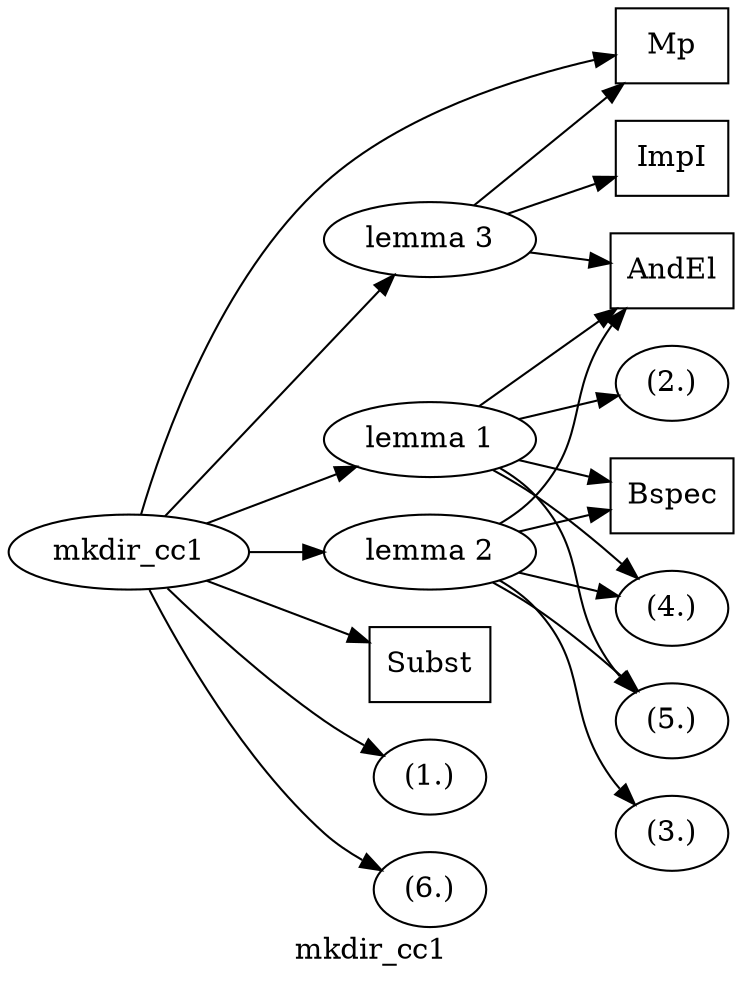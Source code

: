 digraph "abs_ci_df" {                graph [
                fontsize = "14"
                fontname = "Times-Roman"
                fontcolor = "black"
                label = "mkdir_cc1"
                center = "true"
                color = "black"
               rankdir = "LR"
        ]
        node [
                fontsize = "14"
                fontname = "Times-Roman"
                fontcolor = "black"
                shape = "ellipse"
                color = "black"
        ]
        edge [
                fontsize = "14"
                fontname = "Times-Roman"
                fontcolor = "black"
                color = "black"
        ]
        "mkdir_cc1" [
                label = "mkdir_cc1"
        ]
        "lemma_1" [
                label = "lemma 1"
        ]
        "lemma_2" [
                label = "lemma 2"
        ]
        "lemma_3" [
                label = "lemma 3"
        ]
        "mp" [
                label = "Mp"
                shape = "box"
        ]
        "subst" [
                label = "Subst"
                shape = "box"
        ]
        "bspec" [
                label = "Bspec"
                shape = "box"
        ]
        "impI" [
                label = "ImpI"
                shape = "box"
        ]
        "andel" [
                label = "AndEl"
                shape = "box"
        ]
        "(1.)" [
                label = "(1.)"
        ]
        "(2.)" [
                label = "(2.)"
        ]
        "(3.)" [
                label = "(3.)"
        ]
        "(4.)" [
                label = "(4.)"
        ]
        "(5.)" [
                label = "(5.)"
        ]
        "(6.)" [
                label = "(6.)"
        ]

        "mkdir_cc1" -> "lemma_1" [
        ]
        "mkdir_cc1" -> "lemma_2" [
        ]
        "mkdir_cc1" -> "lemma_3" [
        ]
        "mkdir_cc1" -> "(1.)" [
        ]
        "mkdir_cc1" -> "(6.)" [
        ]
        "mkdir_cc1" -> "mp" [
        ]
        "mkdir_cc1" -> "subst" [
        ]
        "lemma_1" -> "(5.)" [
        ]
        "lemma_1" -> "(4.)" [
        ]
        "lemma_1" -> "(2.)" [
        ]
        "lemma_1" -> "andel" [
        ]
        "lemma_1" -> "bspec" [
        ]
        "lemma_2" -> "(5.)" [
        ]
        "lemma_2" -> "(4.)" [
        ]
        "lemma_2" -> "(3.)" [
        ]
        "lemma_2" -> "andel" [
        ]
        "lemma_2" -> "bspec" [
        ]
        "lemma_3" -> "impI" [
        ]
        "lemma_3" -> "andel" [
        ]
        "lemma_3" -> "mp" [
        ]
        }
